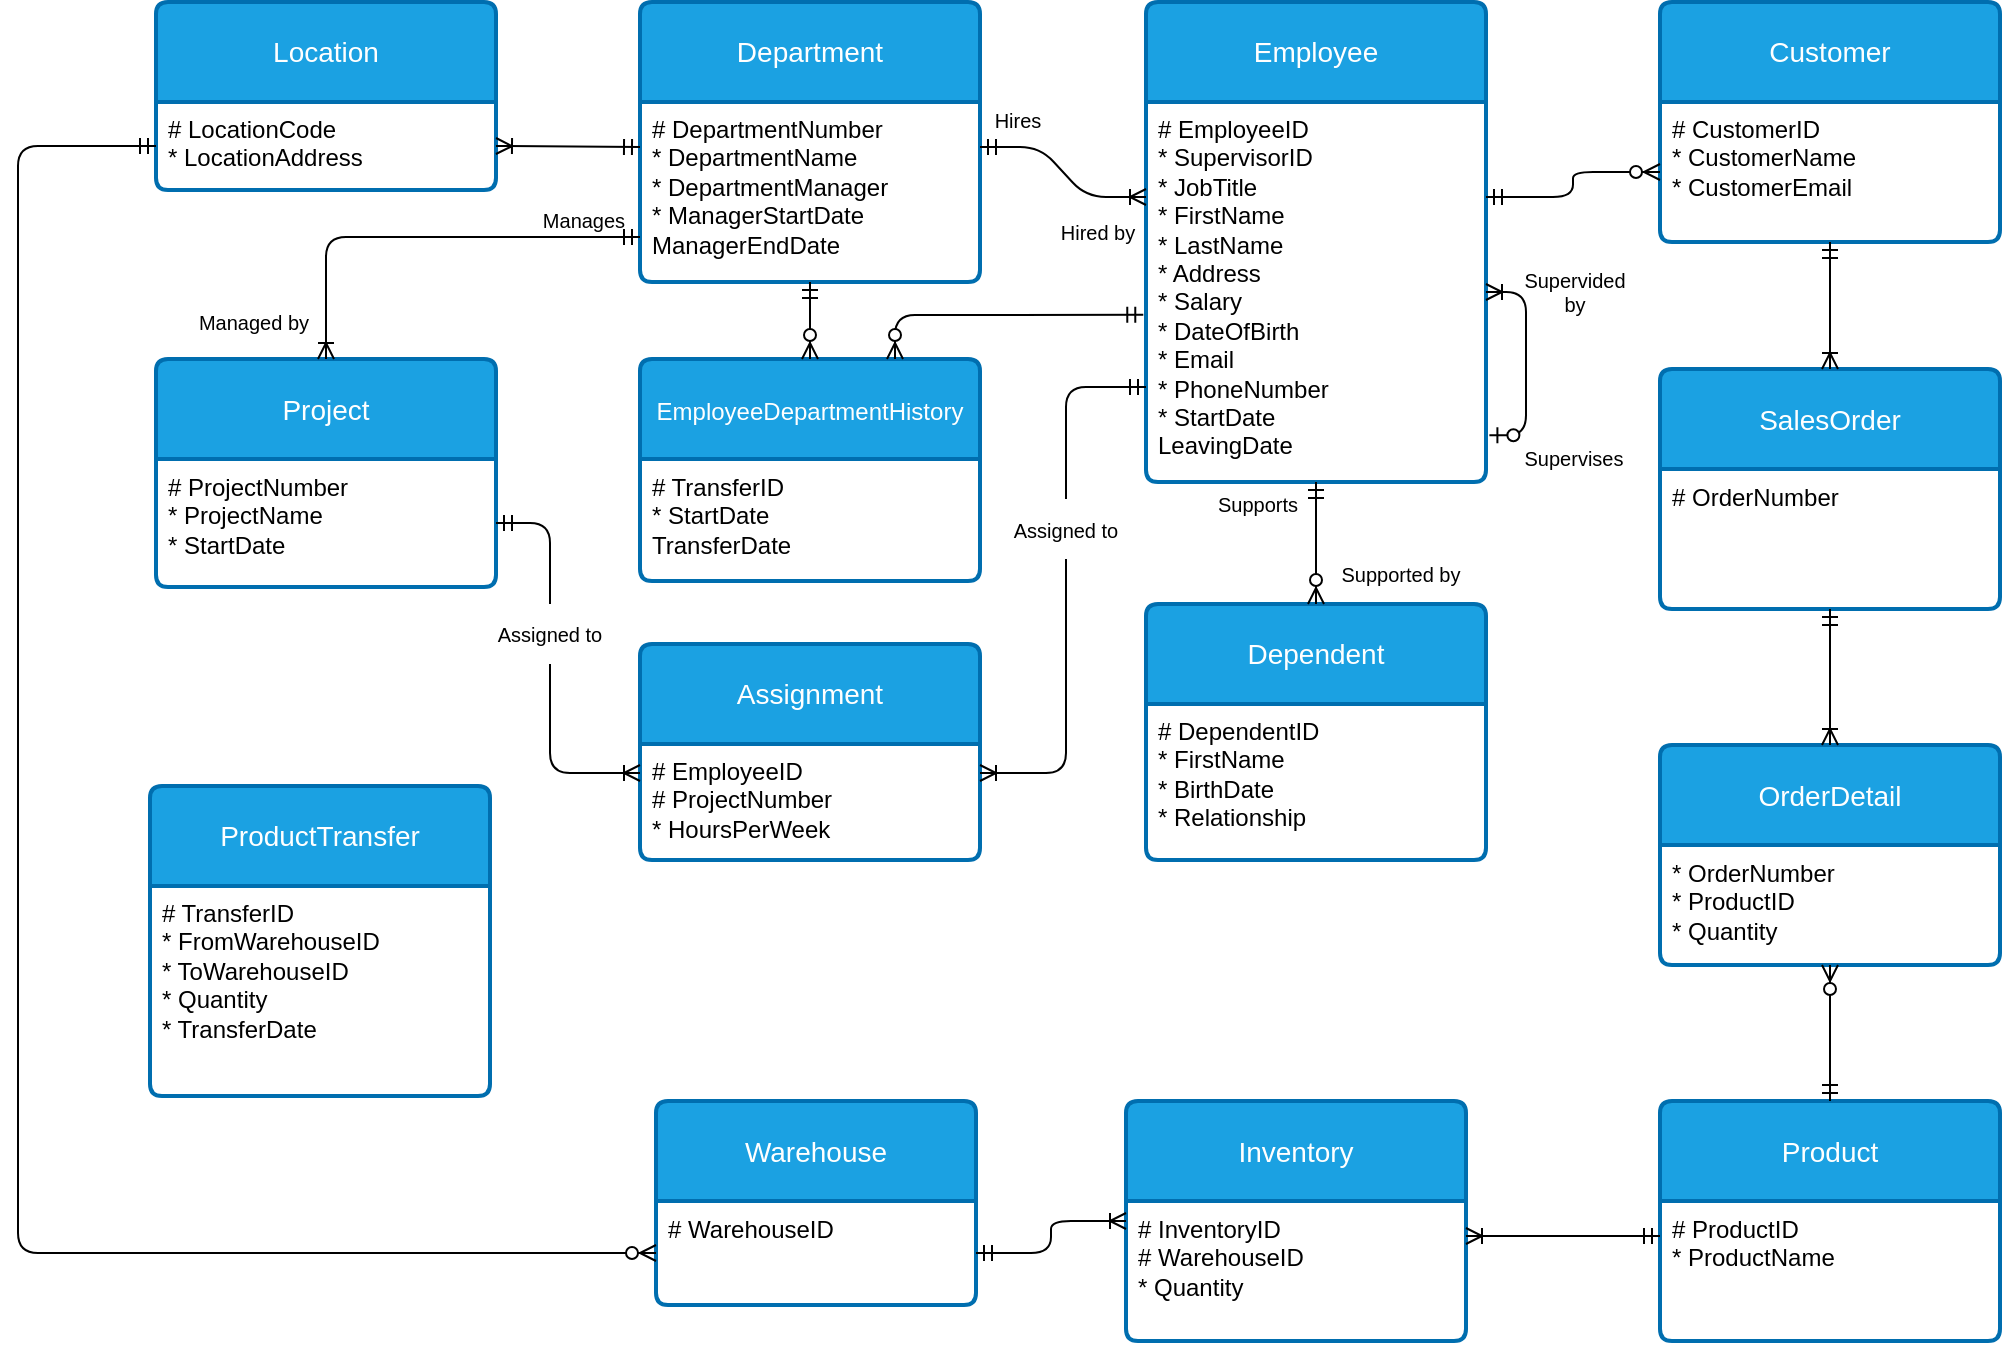 <mxfile>
    <diagram id="R2lEEEUBdFMjLlhIrx00" name="Page-1">
        <mxGraphModel dx="1980" dy="798" grid="0" gridSize="10" guides="1" tooltips="1" connect="1" arrows="0" fold="1" page="1" pageScale="1" pageWidth="1169" pageHeight="827" math="0" shadow="0" extFonts="Permanent Marker^https://fonts.googleapis.com/css?family=Permanent+Marker">
            <root>
                <mxCell id="0"/>
                <mxCell id="1" parent="0"/>
                <mxCell id="-JPUo0-ZmxXkv4KaRfed-3" value="Location" style="swimlane;childLayout=stackLayout;horizontal=1;startSize=50;horizontalStack=0;rounded=1;fontSize=14;fontStyle=0;strokeWidth=2;resizeParent=0;resizeLast=1;shadow=0;dashed=0;align=center;arcSize=4;whiteSpace=wrap;html=1;fillColor=#1ba1e2;strokeColor=#006EAF;fontColor=#ffffff;" parent="1" vertex="1">
                    <mxGeometry x="156" y="57" width="170" height="94" as="geometry">
                        <mxRectangle x="180" y="170" width="110" height="50" as="alternateBounds"/>
                    </mxGeometry>
                </mxCell>
                <mxCell id="-JPUo0-ZmxXkv4KaRfed-4" value="# LocationCode&lt;br&gt;&lt;div&gt;&lt;span style=&quot;background-color: initial;&quot;&gt;* LocationAddress&lt;/span&gt;&lt;/div&gt;&lt;div&gt;&lt;br&gt;&lt;/div&gt;" style="align=left;strokeColor=none;fillColor=none;spacingLeft=4;fontSize=12;verticalAlign=top;resizable=0;rotatable=0;part=1;html=1;" parent="-JPUo0-ZmxXkv4KaRfed-3" vertex="1">
                    <mxGeometry y="50" width="170" height="44" as="geometry"/>
                </mxCell>
                <mxCell id="-JPUo0-ZmxXkv4KaRfed-24" value="Project" style="swimlane;childLayout=stackLayout;horizontal=1;startSize=50;horizontalStack=0;rounded=1;fontSize=14;fontStyle=0;strokeWidth=2;resizeParent=0;resizeLast=1;shadow=0;dashed=0;align=center;arcSize=4;whiteSpace=wrap;html=1;fillColor=#1ba1e2;strokeColor=#006EAF;fontColor=#ffffff;" parent="1" vertex="1">
                    <mxGeometry x="156" y="235.5" width="170" height="114" as="geometry"/>
                </mxCell>
                <mxCell id="-JPUo0-ZmxXkv4KaRfed-25" value="&lt;div&gt;# ProjectNumber&lt;/div&gt;&lt;div&gt;* ProjectName&lt;/div&gt;&lt;div&gt;* StartDate&lt;/div&gt;&lt;div&gt;&lt;br&gt;&lt;/div&gt;" style="align=left;strokeColor=none;fillColor=none;spacingLeft=4;fontSize=12;verticalAlign=top;resizable=0;rotatable=0;part=1;html=1;" parent="-JPUo0-ZmxXkv4KaRfed-24" vertex="1">
                    <mxGeometry y="50" width="170" height="64" as="geometry"/>
                </mxCell>
                <mxCell id="-JPUo0-ZmxXkv4KaRfed-26" value="Employee" style="swimlane;childLayout=stackLayout;horizontal=1;startSize=50;horizontalStack=0;rounded=1;fontSize=14;fontStyle=0;strokeWidth=2;resizeParent=0;resizeLast=1;shadow=0;dashed=0;align=center;arcSize=4;whiteSpace=wrap;html=1;fillColor=#1ba1e2;strokeColor=#006EAF;fontColor=#ffffff;" parent="1" vertex="1">
                    <mxGeometry x="651" y="57" width="170" height="240" as="geometry"/>
                </mxCell>
                <mxCell id="-JPUo0-ZmxXkv4KaRfed-27" value="&lt;div&gt;# EmployeeID&lt;/div&gt;&lt;div&gt;* SupervisorID&lt;/div&gt;&lt;div&gt;* JobTitle&lt;/div&gt;&lt;div&gt;* FirstName&lt;/div&gt;&lt;div&gt;* LastName&lt;/div&gt;&lt;div&gt;* Address&lt;/div&gt;&lt;div&gt;* Salary&lt;/div&gt;&lt;div&gt;* DateOfBirth&lt;/div&gt;&lt;div&gt;* Email&lt;/div&gt;&lt;div&gt;* PhoneNumber&lt;/div&gt;&lt;div&gt;* StartDate&lt;/div&gt;&lt;div&gt;&lt;span style=&quot;background-color: initial;&quot;&gt;LeavingDate&lt;/span&gt;&lt;/div&gt;" style="align=left;strokeColor=none;fillColor=none;spacingLeft=4;fontSize=12;verticalAlign=top;resizable=0;rotatable=0;part=1;html=1;" parent="-JPUo0-ZmxXkv4KaRfed-26" vertex="1">
                    <mxGeometry y="50" width="170" height="190" as="geometry"/>
                </mxCell>
                <mxCell id="19" value="" style="edgeStyle=elbowEdgeStyle;fontSize=12;html=1;endArrow=ERoneToMany;startArrow=ERzeroToOne;fontColor=#FFFFFF;exitX=1.01;exitY=0.877;exitDx=0;exitDy=0;elbow=vertical;exitPerimeter=0;entryX=1;entryY=0.5;entryDx=0;entryDy=0;" edge="1" parent="-JPUo0-ZmxXkv4KaRfed-26" source="-JPUo0-ZmxXkv4KaRfed-27" target="-JPUo0-ZmxXkv4KaRfed-27">
                    <mxGeometry width="100" height="100" relative="1" as="geometry">
                        <mxPoint x="180" y="191" as="sourcePoint"/>
                        <mxPoint x="220" y="136.5" as="targetPoint"/>
                        <Array as="points">
                            <mxPoint x="190" y="179"/>
                            <mxPoint x="211" y="107"/>
                            <mxPoint x="208" y="119"/>
                        </Array>
                    </mxGeometry>
                </mxCell>
                <mxCell id="-JPUo0-ZmxXkv4KaRfed-28" value="Dependent" style="swimlane;childLayout=stackLayout;horizontal=1;startSize=50;horizontalStack=0;rounded=1;fontSize=14;fontStyle=0;strokeWidth=2;resizeParent=0;resizeLast=1;shadow=0;dashed=0;align=center;arcSize=4;whiteSpace=wrap;html=1;fillColor=#1ba1e2;strokeColor=#006EAF;fontColor=#ffffff;" parent="1" vertex="1">
                    <mxGeometry x="651" y="358" width="170" height="128" as="geometry"/>
                </mxCell>
                <mxCell id="-JPUo0-ZmxXkv4KaRfed-29" value="&lt;div&gt;# DependentID&lt;/div&gt;&lt;div&gt;* FirstName&lt;/div&gt;&lt;div&gt;* BirthDate&lt;/div&gt;&lt;div&gt;* Relationship&lt;/div&gt;" style="align=left;strokeColor=none;fillColor=none;spacingLeft=4;fontSize=12;verticalAlign=top;resizable=0;rotatable=0;part=1;html=1;" parent="-JPUo0-ZmxXkv4KaRfed-28" vertex="1">
                    <mxGeometry y="50" width="170" height="78" as="geometry"/>
                </mxCell>
                <mxCell id="-JPUo0-ZmxXkv4KaRfed-30" value="Customer" style="swimlane;childLayout=stackLayout;horizontal=1;startSize=50;horizontalStack=0;rounded=1;fontSize=14;fontStyle=0;strokeWidth=2;resizeParent=0;resizeLast=1;shadow=0;dashed=0;align=center;arcSize=4;whiteSpace=wrap;html=1;fillColor=#1ba1e2;strokeColor=#006EAF;fontColor=#ffffff;" parent="1" vertex="1">
                    <mxGeometry x="908" y="57" width="170" height="120" as="geometry"/>
                </mxCell>
                <mxCell id="-JPUo0-ZmxXkv4KaRfed-31" value="&lt;div&gt;# CustomerID&lt;/div&gt;&lt;div&gt;* CustomerName&lt;/div&gt;&lt;div&gt;* CustomerEmail&lt;/div&gt;" style="align=left;strokeColor=none;fillColor=none;spacingLeft=4;fontSize=12;verticalAlign=top;resizable=0;rotatable=0;part=1;html=1;" parent="-JPUo0-ZmxXkv4KaRfed-30" vertex="1">
                    <mxGeometry y="50" width="170" height="70" as="geometry"/>
                </mxCell>
                <mxCell id="-JPUo0-ZmxXkv4KaRfed-32" value="Product" style="swimlane;childLayout=stackLayout;horizontal=1;startSize=50;horizontalStack=0;rounded=1;fontSize=14;fontStyle=0;strokeWidth=2;resizeParent=0;resizeLast=1;shadow=0;dashed=0;align=center;arcSize=4;whiteSpace=wrap;html=1;fillColor=#1ba1e2;strokeColor=#006EAF;fontColor=#ffffff;" parent="1" vertex="1">
                    <mxGeometry x="908" y="606.5" width="170" height="120" as="geometry"/>
                </mxCell>
                <mxCell id="-JPUo0-ZmxXkv4KaRfed-33" value="# ProductID&lt;div&gt;* ProductName&lt;/div&gt;" style="align=left;strokeColor=none;fillColor=none;spacingLeft=4;fontSize=12;verticalAlign=top;resizable=0;rotatable=0;part=1;html=1;" parent="-JPUo0-ZmxXkv4KaRfed-32" vertex="1">
                    <mxGeometry y="50" width="170" height="70" as="geometry"/>
                </mxCell>
                <mxCell id="-JPUo0-ZmxXkv4KaRfed-34" value="SalesOrder" style="swimlane;childLayout=stackLayout;horizontal=1;startSize=50;horizontalStack=0;rounded=1;fontSize=14;fontStyle=0;strokeWidth=2;resizeParent=0;resizeLast=1;shadow=0;dashed=0;align=center;arcSize=4;whiteSpace=wrap;html=1;fillColor=#1ba1e2;strokeColor=#006EAF;fontColor=#ffffff;" parent="1" vertex="1">
                    <mxGeometry x="908" y="240.5" width="170" height="120" as="geometry"/>
                </mxCell>
                <mxCell id="-JPUo0-ZmxXkv4KaRfed-35" value="&lt;div&gt;# OrderNumber&lt;/div&gt;" style="align=left;strokeColor=none;fillColor=none;spacingLeft=4;fontSize=12;verticalAlign=top;resizable=0;rotatable=0;part=1;html=1;" parent="-JPUo0-ZmxXkv4KaRfed-34" vertex="1">
                    <mxGeometry y="50" width="170" height="70" as="geometry"/>
                </mxCell>
                <mxCell id="-JPUo0-ZmxXkv4KaRfed-36" value="Warehouse" style="swimlane;childLayout=stackLayout;horizontal=1;startSize=50;horizontalStack=0;rounded=1;fontSize=14;fontStyle=0;strokeWidth=2;resizeParent=0;resizeLast=1;shadow=0;dashed=0;align=center;arcSize=4;whiteSpace=wrap;html=1;fillColor=#1ba1e2;strokeColor=#006EAF;fontColor=#ffffff;" parent="1" vertex="1">
                    <mxGeometry x="406" y="606.5" width="160" height="102" as="geometry">
                        <mxRectangle x="180" y="170" width="110" height="50" as="alternateBounds"/>
                    </mxGeometry>
                </mxCell>
                <mxCell id="-JPUo0-ZmxXkv4KaRfed-37" value="&lt;div&gt;# WarehouseID&lt;/div&gt;" style="align=left;strokeColor=none;fillColor=none;spacingLeft=4;fontSize=12;verticalAlign=top;resizable=0;rotatable=0;part=1;html=1;" parent="-JPUo0-ZmxXkv4KaRfed-36" vertex="1">
                    <mxGeometry y="50" width="160" height="52" as="geometry"/>
                </mxCell>
                <mxCell id="-JPUo0-ZmxXkv4KaRfed-38" value="Department" style="swimlane;childLayout=stackLayout;horizontal=1;startSize=50;horizontalStack=0;rounded=1;fontSize=14;fontStyle=0;strokeWidth=2;resizeParent=0;resizeLast=1;shadow=0;dashed=0;align=center;arcSize=4;whiteSpace=wrap;html=1;fillColor=#1ba1e2;strokeColor=#006EAF;labelBackgroundColor=none;labelBorderColor=none;fontColor=#ffffff;" parent="1" vertex="1">
                    <mxGeometry x="398" y="57" width="170" height="140" as="geometry">
                        <mxRectangle x="180" y="170" width="110" height="50" as="alternateBounds"/>
                    </mxGeometry>
                </mxCell>
                <mxCell id="-JPUo0-ZmxXkv4KaRfed-39" value="&lt;div&gt;# DepartmentNumber&lt;/div&gt;&lt;div&gt;* DepartmentName&lt;/div&gt;&lt;div&gt;* DepartmentManager&lt;/div&gt;&lt;div&gt;* ManagerStartDate&lt;/div&gt;&lt;div&gt;&lt;span style=&quot;background-color: initial;&quot;&gt;ManagerEndDate&lt;/span&gt;&lt;/div&gt;&lt;div&gt;&lt;br&gt;&lt;/div&gt;" style="align=left;strokeColor=none;fillColor=none;spacingLeft=4;fontSize=12;verticalAlign=top;resizable=0;rotatable=0;part=1;html=1;" parent="-JPUo0-ZmxXkv4KaRfed-38" vertex="1">
                    <mxGeometry y="50" width="170" height="90" as="geometry"/>
                </mxCell>
                <mxCell id="-JPUo0-ZmxXkv4KaRfed-45" value="&lt;font style=&quot;font-size: 12px;&quot;&gt;EmployeeDepartmentHistory&lt;/font&gt;" style="swimlane;childLayout=stackLayout;horizontal=1;startSize=50;horizontalStack=0;rounded=1;fontSize=14;fontStyle=0;strokeWidth=2;resizeParent=0;resizeLast=1;shadow=0;dashed=0;align=center;arcSize=4;whiteSpace=wrap;html=1;fillColor=#1ba1e2;strokeColor=#006EAF;fontColor=#ffffff;" parent="1" vertex="1">
                    <mxGeometry x="398" y="235.5" width="170" height="111" as="geometry"/>
                </mxCell>
                <mxCell id="-JPUo0-ZmxXkv4KaRfed-46" value="&lt;div style=&quot;&quot;&gt;&lt;div&gt;# TransferID&lt;/div&gt;&lt;div&gt;* StartDate&lt;/div&gt;&lt;div&gt;TransferDate&lt;/div&gt;&lt;div&gt;&lt;br&gt;&lt;/div&gt;&lt;/div&gt;" style="align=left;strokeColor=none;fillColor=none;spacingLeft=4;fontSize=12;verticalAlign=top;resizable=0;rotatable=0;part=1;html=1;" parent="-JPUo0-ZmxXkv4KaRfed-45" vertex="1">
                    <mxGeometry y="50" width="170" height="61" as="geometry"/>
                </mxCell>
                <mxCell id="-JPUo0-ZmxXkv4KaRfed-57" value="Assignment" style="swimlane;childLayout=stackLayout;horizontal=1;startSize=50;horizontalStack=0;rounded=1;fontSize=14;fontStyle=0;strokeWidth=2;resizeParent=0;resizeLast=1;shadow=0;dashed=0;align=center;arcSize=4;whiteSpace=wrap;html=1;fillColor=#1ba1e2;strokeColor=#006EAF;fontColor=#ffffff;" parent="1" vertex="1">
                    <mxGeometry x="398" y="378" width="170" height="108" as="geometry"/>
                </mxCell>
                <mxCell id="-JPUo0-ZmxXkv4KaRfed-58" value="&lt;div&gt;# EmployeeID&lt;/div&gt;&lt;div&gt;# ProjectNumber&lt;/div&gt;&lt;div&gt;* HoursPerWeek&lt;/div&gt;&lt;div&gt;&lt;br&gt;&lt;/div&gt;" style="align=left;strokeColor=none;fillColor=none;spacingLeft=4;fontSize=12;verticalAlign=top;resizable=0;rotatable=0;part=1;html=1;" parent="-JPUo0-ZmxXkv4KaRfed-57" vertex="1">
                    <mxGeometry y="50" width="170" height="58" as="geometry"/>
                </mxCell>
                <mxCell id="-JPUo0-ZmxXkv4KaRfed-63" value="Inventory" style="swimlane;childLayout=stackLayout;horizontal=1;startSize=50;horizontalStack=0;rounded=1;fontSize=14;fontStyle=0;strokeWidth=2;resizeParent=0;resizeLast=1;shadow=0;dashed=0;align=center;arcSize=4;whiteSpace=wrap;html=1;fillColor=#1ba1e2;strokeColor=#006EAF;fontColor=#ffffff;" parent="1" vertex="1">
                    <mxGeometry x="641" y="606.5" width="170" height="120" as="geometry"/>
                </mxCell>
                <mxCell id="-JPUo0-ZmxXkv4KaRfed-64" value="&lt;div&gt;# InventoryID&lt;/div&gt;&lt;div&gt;# WarehouseID&lt;br&gt;&lt;/div&gt;&lt;div&gt;* Quantity&lt;/div&gt;" style="align=left;strokeColor=none;fillColor=none;spacingLeft=4;fontSize=12;verticalAlign=top;resizable=0;rotatable=0;part=1;html=1;" parent="-JPUo0-ZmxXkv4KaRfed-63" vertex="1">
                    <mxGeometry y="50" width="170" height="70" as="geometry"/>
                </mxCell>
                <mxCell id="3" value="OrderDetail" style="swimlane;childLayout=stackLayout;horizontal=1;startSize=50;horizontalStack=0;rounded=1;fontSize=14;fontStyle=0;strokeWidth=2;resizeParent=0;resizeLast=1;shadow=0;dashed=0;align=center;arcSize=4;whiteSpace=wrap;html=1;fillColor=#1ba1e2;strokeColor=#006EAF;fontColor=#ffffff;" vertex="1" parent="1">
                    <mxGeometry x="908" y="428.5" width="170" height="110" as="geometry"/>
                </mxCell>
                <mxCell id="4" value="&lt;div&gt;* OrderNumber&lt;/div&gt;&lt;div&gt;* ProductID&lt;/div&gt;&lt;div&gt;* Quantity&lt;/div&gt;" style="align=left;strokeColor=none;fillColor=none;spacingLeft=4;fontSize=12;verticalAlign=top;resizable=0;rotatable=0;part=1;html=1;" vertex="1" parent="3">
                    <mxGeometry y="50" width="170" height="60" as="geometry"/>
                </mxCell>
                <mxCell id="5" value="ProductTransfer" style="swimlane;childLayout=stackLayout;horizontal=1;startSize=50;horizontalStack=0;rounded=1;fontSize=14;fontStyle=0;strokeWidth=2;resizeParent=0;resizeLast=1;shadow=0;dashed=0;align=center;arcSize=4;whiteSpace=wrap;html=1;fillColor=#1ba1e2;strokeColor=#006EAF;fontColor=#ffffff;" vertex="1" parent="1">
                    <mxGeometry x="153" y="449" width="170" height="155" as="geometry"/>
                </mxCell>
                <mxCell id="6" value="&lt;div&gt;# TransferID&lt;/div&gt;&lt;div&gt;* FromWarehouseID&lt;/div&gt;&lt;div&gt;* ToWarehouseID&lt;/div&gt;&lt;div&gt;* Quantity&lt;/div&gt;&lt;div&gt;* TransferDate&lt;/div&gt;&lt;div&gt;&lt;br&gt;&lt;/div&gt;" style="align=left;strokeColor=none;fillColor=none;spacingLeft=4;fontSize=12;verticalAlign=top;resizable=0;rotatable=0;part=1;html=1;" vertex="1" parent="5">
                    <mxGeometry y="50" width="170" height="105" as="geometry"/>
                </mxCell>
                <mxCell id="7" value="" style="fontSize=12;html=1;endArrow=ERoneToMany;startArrow=ERmandOne;fontColor=#000000;exitX=0;exitY=0.25;exitDx=0;exitDy=0;entryX=1;entryY=0.5;entryDx=0;entryDy=0;" edge="1" parent="1" source="-JPUo0-ZmxXkv4KaRfed-39" target="-JPUo0-ZmxXkv4KaRfed-4">
                    <mxGeometry width="100" height="100" relative="1" as="geometry">
                        <mxPoint x="368" y="163.5" as="sourcePoint"/>
                        <mxPoint x="468" y="63.5" as="targetPoint"/>
                    </mxGeometry>
                </mxCell>
                <mxCell id="9" value="Hires" style="text;html=1;align=center;verticalAlign=middle;whiteSpace=wrap;rounded=0;labelBackgroundColor=none;labelBorderColor=none;fontSize=10;" vertex="1" parent="1">
                    <mxGeometry x="557" y="100.5" width="60" height="30" as="geometry"/>
                </mxCell>
                <mxCell id="10" value="" style="edgeStyle=entityRelationEdgeStyle;fontSize=12;html=1;endArrow=ERoneToMany;startArrow=ERmandOne;fontColor=#000000;exitX=1;exitY=0.25;exitDx=0;exitDy=0;entryX=0;entryY=0.25;entryDx=0;entryDy=0;" edge="1" parent="1" source="-JPUo0-ZmxXkv4KaRfed-39" target="-JPUo0-ZmxXkv4KaRfed-27">
                    <mxGeometry width="100" height="100" relative="1" as="geometry">
                        <mxPoint x="600" y="216.5" as="sourcePoint"/>
                        <mxPoint x="500" y="216" as="targetPoint"/>
                    </mxGeometry>
                </mxCell>
                <mxCell id="11" value="Hired by" style="text;html=1;align=center;verticalAlign=middle;whiteSpace=wrap;rounded=0;labelBackgroundColor=none;labelBorderColor=none;fontSize=10;" vertex="1" parent="1">
                    <mxGeometry x="597" y="157" width="60" height="30" as="geometry"/>
                </mxCell>
                <mxCell id="14" value="" style="edgeStyle=orthogonalEdgeStyle;fontSize=12;html=1;endArrow=ERoneToMany;startArrow=ERmandOne;fontColor=#000000;exitX=0;exitY=0.75;exitDx=0;exitDy=0;entryX=0.5;entryY=0;entryDx=0;entryDy=0;" edge="1" parent="1" source="-JPUo0-ZmxXkv4KaRfed-39" target="-JPUo0-ZmxXkv4KaRfed-24">
                    <mxGeometry width="100" height="100" relative="1" as="geometry">
                        <mxPoint x="439" y="200" as="sourcePoint"/>
                        <mxPoint x="339" y="199.5" as="targetPoint"/>
                    </mxGeometry>
                </mxCell>
                <mxCell id="15" value="" style="fontSize=12;html=1;endArrow=ERzeroToMany;startArrow=ERmandOne;fontColor=#FFFFFF;exitX=0.5;exitY=1;exitDx=0;exitDy=0;entryX=0.5;entryY=0;entryDx=0;entryDy=0;" edge="1" parent="1" source="-JPUo0-ZmxXkv4KaRfed-27" target="-JPUo0-ZmxXkv4KaRfed-28">
                    <mxGeometry width="100" height="100" relative="1" as="geometry">
                        <mxPoint x="396" y="358" as="sourcePoint"/>
                        <mxPoint x="736" y="355" as="targetPoint"/>
                    </mxGeometry>
                </mxCell>
                <mxCell id="17" value="Supports" style="text;html=1;align=center;verticalAlign=middle;whiteSpace=wrap;rounded=0;labelBackgroundColor=none;labelBorderColor=none;fontSize=10;" vertex="1" parent="1">
                    <mxGeometry x="677" y="293" width="60" height="30" as="geometry"/>
                </mxCell>
                <mxCell id="18" value="Supported by" style="text;html=1;align=center;verticalAlign=middle;whiteSpace=wrap;rounded=0;labelBackgroundColor=none;labelBorderColor=none;fontSize=10;" vertex="1" parent="1">
                    <mxGeometry x="743" y="328" width="71" height="30" as="geometry"/>
                </mxCell>
                <mxCell id="20" value="Supervises" style="text;html=1;align=center;verticalAlign=middle;whiteSpace=wrap;rounded=0;labelBackgroundColor=none;labelBorderColor=none;fontSize=10;" vertex="1" parent="1">
                    <mxGeometry x="835" y="269.5" width="60" height="30" as="geometry"/>
                </mxCell>
                <mxCell id="21" value="Supervided by" style="text;html=1;align=center;verticalAlign=middle;whiteSpace=wrap;rounded=0;labelBackgroundColor=none;labelBorderColor=none;fontSize=10;rotation=0;" vertex="1" parent="1">
                    <mxGeometry x="833.5" y="187" width="63" height="30" as="geometry"/>
                </mxCell>
                <mxCell id="23" value="" style="fontSize=12;html=1;endArrow=ERzeroToMany;startArrow=ERmandOne;fontColor=#FFFFFF;exitX=0.5;exitY=1;exitDx=0;exitDy=0;entryX=0.5;entryY=0;entryDx=0;entryDy=0;" edge="1" parent="1" source="-JPUo0-ZmxXkv4KaRfed-39" target="-JPUo0-ZmxXkv4KaRfed-45">
                    <mxGeometry width="100" height="100" relative="1" as="geometry">
                        <mxPoint x="368" y="215.5" as="sourcePoint"/>
                        <mxPoint x="368" y="276.5" as="targetPoint"/>
                    </mxGeometry>
                </mxCell>
                <mxCell id="27" value="Manages" style="text;html=1;align=center;verticalAlign=middle;whiteSpace=wrap;rounded=0;labelBackgroundColor=none;labelBorderColor=none;fontSize=10;" vertex="1" parent="1">
                    <mxGeometry x="340" y="151" width="60" height="30" as="geometry"/>
                </mxCell>
                <mxCell id="28" value="Managed by" style="text;html=1;align=center;verticalAlign=middle;whiteSpace=wrap;rounded=0;labelBackgroundColor=none;labelBorderColor=none;fontSize=10;" vertex="1" parent="1">
                    <mxGeometry x="175" y="202" width="60" height="30" as="geometry"/>
                </mxCell>
                <mxCell id="29" value="" style="edgeStyle=orthogonalEdgeStyle;fontSize=12;html=1;endArrow=ERoneToMany;startArrow=none;fontColor=#000000;exitX=0.5;exitY=1;exitDx=0;exitDy=0;entryX=1;entryY=0.25;entryDx=0;entryDy=0;" edge="1" parent="1" source="32" target="-JPUo0-ZmxXkv4KaRfed-58">
                    <mxGeometry width="100" height="100" relative="1" as="geometry">
                        <mxPoint x="632" y="314.5" as="sourcePoint"/>
                        <mxPoint x="592" y="425.5" as="targetPoint"/>
                    </mxGeometry>
                </mxCell>
                <mxCell id="30" value="" style="fontSize=12;html=1;endArrow=ERzeroToMany;startArrow=ERmandOne;fontColor=#FFFFFF;exitX=-0.008;exitY=0.56;exitDx=0;exitDy=0;entryX=0.75;entryY=0;entryDx=0;entryDy=0;edgeStyle=elbowEdgeStyle;elbow=vertical;exitPerimeter=0;" edge="1" parent="1" source="-JPUo0-ZmxXkv4KaRfed-27" target="-JPUo0-ZmxXkv4KaRfed-45">
                    <mxGeometry width="100" height="100" relative="1" as="geometry">
                        <mxPoint x="493" y="207" as="sourcePoint"/>
                        <mxPoint x="493" y="245.5" as="targetPoint"/>
                        <Array as="points">
                            <mxPoint x="586" y="213.5"/>
                        </Array>
                    </mxGeometry>
                </mxCell>
                <mxCell id="31" value="" style="fontSize=12;html=1;endArrow=ERoneToMany;startArrow=none;fontColor=#000000;entryX=0;entryY=0.25;entryDx=0;entryDy=0;exitX=0.5;exitY=1;exitDx=0;exitDy=0;edgeStyle=elbowEdgeStyle;" edge="1" parent="1" source="35" target="-JPUo0-ZmxXkv4KaRfed-58">
                    <mxGeometry width="100" height="100" relative="1" as="geometry">
                        <mxPoint x="248" y="434.5" as="sourcePoint"/>
                        <mxPoint x="371" y="451.5" as="targetPoint"/>
                        <Array as="points">
                            <mxPoint x="353" y="418.5"/>
                        </Array>
                    </mxGeometry>
                </mxCell>
                <mxCell id="34" value="" style="edgeStyle=orthogonalEdgeStyle;fontSize=12;html=1;endArrow=none;startArrow=ERmandOne;fontColor=#000000;exitX=0;exitY=0.75;exitDx=0;exitDy=0;entryX=0.5;entryY=0;entryDx=0;entryDy=0;" edge="1" parent="1" source="-JPUo0-ZmxXkv4KaRfed-27" target="32">
                    <mxGeometry width="100" height="100" relative="1" as="geometry">
                        <mxPoint x="651" y="249.5" as="sourcePoint"/>
                        <mxPoint x="568" y="442.5" as="targetPoint"/>
                    </mxGeometry>
                </mxCell>
                <mxCell id="32" value="Assigned to" style="text;html=1;align=center;verticalAlign=middle;whiteSpace=wrap;rounded=0;labelBackgroundColor=none;labelBorderColor=none;fontSize=10;" vertex="1" parent="1">
                    <mxGeometry x="581" y="305.5" width="60" height="30" as="geometry"/>
                </mxCell>
                <mxCell id="36" value="" style="edgeStyle=elbowEdgeStyle;fontSize=12;html=1;endArrow=none;startArrow=ERmandOne;fontColor=#000000;exitX=1;exitY=0.5;exitDx=0;exitDy=0;entryX=0.5;entryY=0;entryDx=0;entryDy=0;" edge="1" parent="1" source="-JPUo0-ZmxXkv4KaRfed-25" target="35">
                    <mxGeometry width="100" height="100" relative="1" as="geometry">
                        <mxPoint x="326" y="317.5" as="sourcePoint"/>
                        <mxPoint x="398" y="442.5" as="targetPoint"/>
                        <Array as="points">
                            <mxPoint x="353" y="341.5"/>
                        </Array>
                    </mxGeometry>
                </mxCell>
                <mxCell id="35" value="Assigned to" style="text;html=1;align=center;verticalAlign=middle;whiteSpace=wrap;rounded=0;labelBackgroundColor=none;labelBorderColor=none;fontSize=10;" vertex="1" parent="1">
                    <mxGeometry x="323" y="358" width="60" height="30" as="geometry"/>
                </mxCell>
                <mxCell id="38" value="" style="fontSize=12;html=1;endArrow=ERoneToMany;startArrow=ERmandOne;fontColor=#000000;entryX=0.5;entryY=0;entryDx=0;entryDy=0;exitX=0.5;exitY=1;exitDx=0;exitDy=0;" edge="1" parent="1" source="-JPUo0-ZmxXkv4KaRfed-31" target="-JPUo0-ZmxXkv4KaRfed-34">
                    <mxGeometry width="100" height="100" relative="1" as="geometry">
                        <mxPoint x="1053" y="200.5" as="sourcePoint"/>
                        <mxPoint x="1069" y="202" as="targetPoint"/>
                    </mxGeometry>
                </mxCell>
                <mxCell id="39" value="" style="fontSize=12;html=1;endArrow=ERoneToMany;startArrow=ERmandOne;fontColor=#000000;entryX=0.5;entryY=0;entryDx=0;entryDy=0;exitX=0.5;exitY=1;exitDx=0;exitDy=0;" edge="1" parent="1" source="-JPUo0-ZmxXkv4KaRfed-35" target="3">
                    <mxGeometry width="100" height="100" relative="1" as="geometry">
                        <mxPoint x="1003" y="187" as="sourcePoint"/>
                        <mxPoint x="1003" y="250.5" as="targetPoint"/>
                    </mxGeometry>
                </mxCell>
                <mxCell id="40" value="" style="fontSize=12;html=1;endArrow=ERzeroToMany;startArrow=ERmandOne;fontColor=#FFFFFF;exitX=0.5;exitY=0;exitDx=0;exitDy=0;entryX=0.5;entryY=1;entryDx=0;entryDy=0;elbow=vertical;" edge="1" parent="1" source="-JPUo0-ZmxXkv4KaRfed-32" target="4">
                    <mxGeometry width="100" height="100" relative="1" as="geometry">
                        <mxPoint x="1231.14" y="569.5" as="sourcePoint"/>
                        <mxPoint x="1107" y="591.6" as="targetPoint"/>
                    </mxGeometry>
                </mxCell>
                <mxCell id="41" value="" style="fontSize=12;html=1;endArrow=ERzeroToMany;startArrow=ERmandOne;fontColor=#FFFFFF;entryX=0;entryY=0.5;entryDx=0;entryDy=0;exitX=1;exitY=0.25;exitDx=0;exitDy=0;edgeStyle=elbowEdgeStyle;" edge="1" parent="1" source="-JPUo0-ZmxXkv4KaRfed-27" target="-JPUo0-ZmxXkv4KaRfed-31">
                    <mxGeometry width="100" height="100" relative="1" as="geometry">
                        <mxPoint x="818" y="142.5" as="sourcePoint"/>
                        <mxPoint x="1092" y="203.1" as="targetPoint"/>
                    </mxGeometry>
                </mxCell>
                <mxCell id="42" value="" style="fontSize=12;html=1;endArrow=ERoneToMany;startArrow=ERmandOne;fontColor=#000000;entryX=1;entryY=0.25;entryDx=0;entryDy=0;exitX=0;exitY=0.25;exitDx=0;exitDy=0;edgeStyle=elbowEdgeStyle;" edge="1" parent="1" source="-JPUo0-ZmxXkv4KaRfed-33" target="-JPUo0-ZmxXkv4KaRfed-64">
                    <mxGeometry width="100" height="100" relative="1" as="geometry">
                        <mxPoint x="825" y="707.5" as="sourcePoint"/>
                        <mxPoint x="825" y="775.5" as="targetPoint"/>
                    </mxGeometry>
                </mxCell>
                <mxCell id="43" value="" style="fontSize=12;html=1;endArrow=ERoneToMany;startArrow=ERmandOne;fontColor=#000000;entryX=0;entryY=0.5;entryDx=0;entryDy=0;exitX=1;exitY=0.5;exitDx=0;exitDy=0;edgeStyle=elbowEdgeStyle;" edge="1" parent="1" source="-JPUo0-ZmxXkv4KaRfed-37" target="-JPUo0-ZmxXkv4KaRfed-63">
                    <mxGeometry width="100" height="100" relative="1" as="geometry">
                        <mxPoint x="564" y="823.5" as="sourcePoint"/>
                        <mxPoint x="477" y="757.5" as="targetPoint"/>
                    </mxGeometry>
                </mxCell>
                <mxCell id="44" value="" style="fontSize=12;html=1;endArrow=ERzeroToMany;startArrow=ERmandOne;fontColor=#FFFFFF;entryX=0;entryY=0.5;entryDx=0;entryDy=0;exitX=0;exitY=0.5;exitDx=0;exitDy=0;edgeStyle=elbowEdgeStyle;" edge="1" parent="1" source="-JPUo0-ZmxXkv4KaRfed-4" target="-JPUo0-ZmxXkv4KaRfed-37">
                    <mxGeometry width="100" height="100" relative="1" as="geometry">
                        <mxPoint x="39" y="146.5" as="sourcePoint"/>
                        <mxPoint x="126" y="134" as="targetPoint"/>
                        <Array as="points">
                            <mxPoint x="87" y="371"/>
                        </Array>
                    </mxGeometry>
                </mxCell>
            </root>
        </mxGraphModel>
    </diagram>
</mxfile>